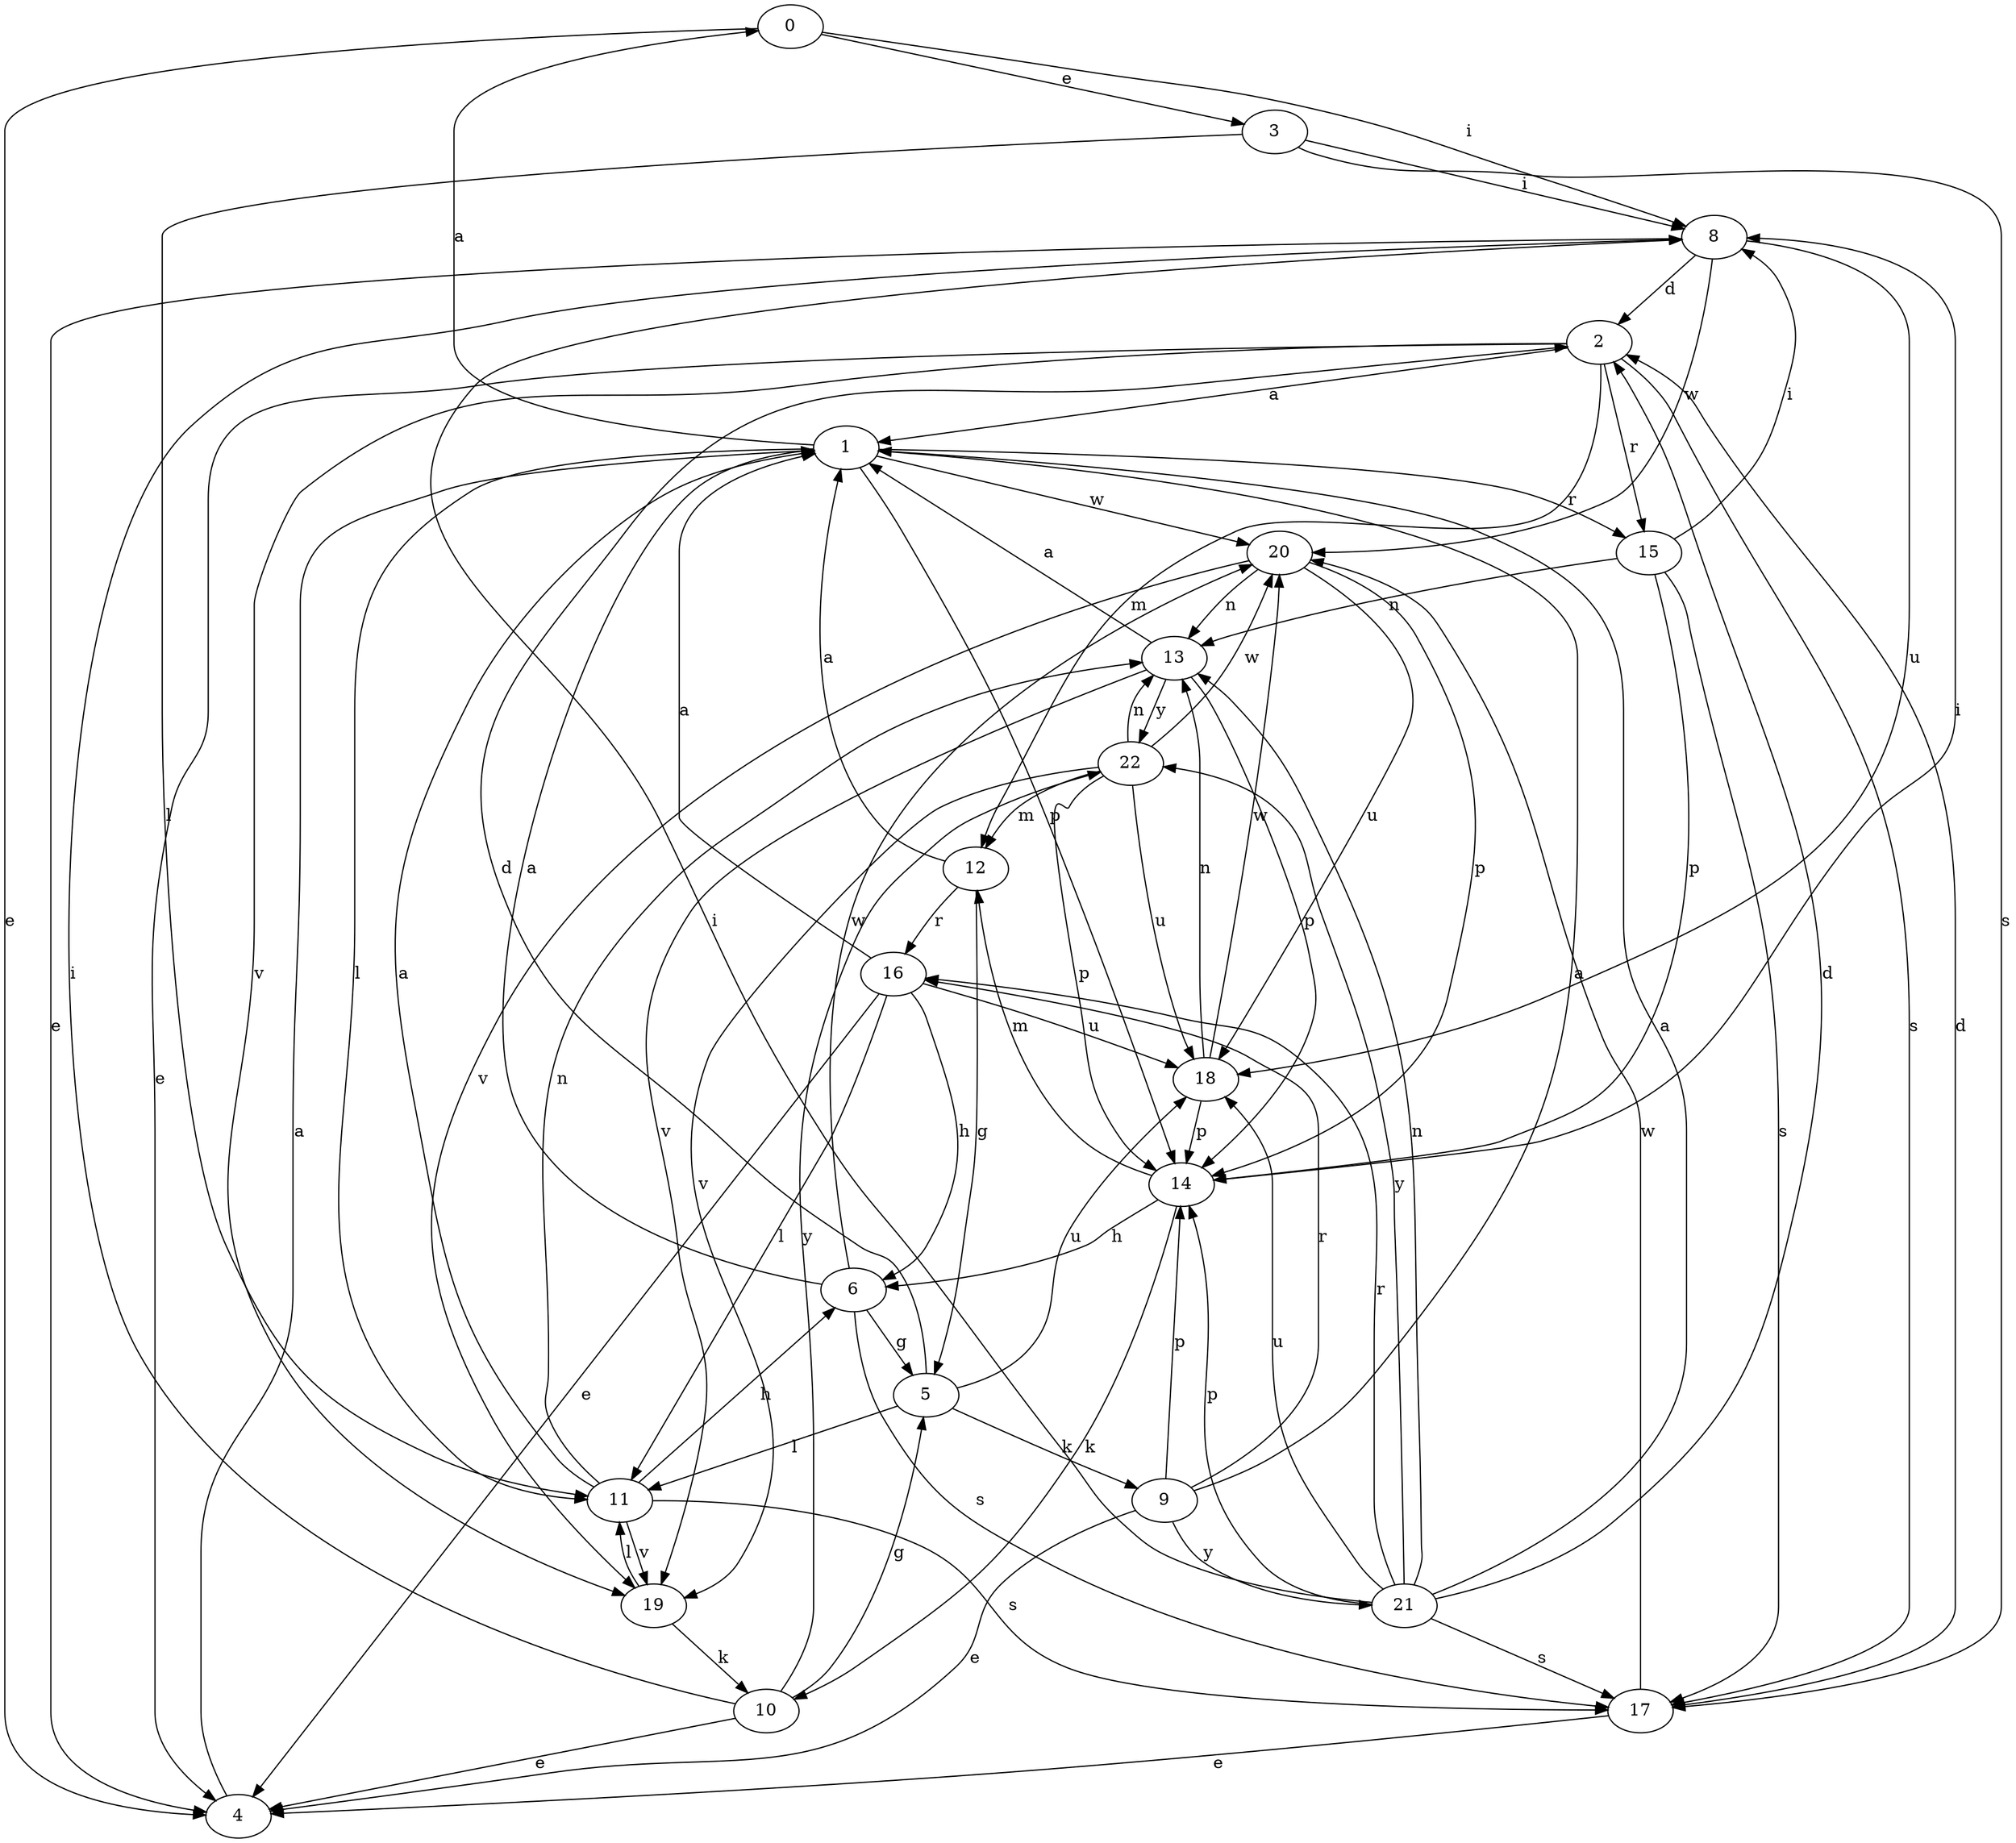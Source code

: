 strict digraph  {
0;
1;
2;
3;
4;
5;
6;
8;
9;
10;
11;
12;
13;
14;
15;
16;
17;
18;
19;
20;
21;
22;
0 -> 3  [label=e];
0 -> 4  [label=e];
0 -> 8  [label=i];
1 -> 0  [label=a];
1 -> 11  [label=l];
1 -> 14  [label=p];
1 -> 15  [label=r];
1 -> 20  [label=w];
2 -> 1  [label=a];
2 -> 4  [label=e];
2 -> 12  [label=m];
2 -> 15  [label=r];
2 -> 17  [label=s];
2 -> 19  [label=v];
3 -> 8  [label=i];
3 -> 11  [label=l];
3 -> 17  [label=s];
4 -> 1  [label=a];
5 -> 2  [label=d];
5 -> 9  [label=k];
5 -> 11  [label=l];
5 -> 18  [label=u];
6 -> 1  [label=a];
6 -> 5  [label=g];
6 -> 17  [label=s];
6 -> 20  [label=w];
8 -> 2  [label=d];
8 -> 4  [label=e];
8 -> 18  [label=u];
8 -> 20  [label=w];
9 -> 1  [label=a];
9 -> 4  [label=e];
9 -> 14  [label=p];
9 -> 16  [label=r];
9 -> 21  [label=y];
10 -> 4  [label=e];
10 -> 5  [label=g];
10 -> 8  [label=i];
10 -> 22  [label=y];
11 -> 1  [label=a];
11 -> 6  [label=h];
11 -> 13  [label=n];
11 -> 17  [label=s];
11 -> 19  [label=v];
12 -> 1  [label=a];
12 -> 5  [label=g];
12 -> 16  [label=r];
13 -> 1  [label=a];
13 -> 14  [label=p];
13 -> 19  [label=v];
13 -> 22  [label=y];
14 -> 6  [label=h];
14 -> 8  [label=i];
14 -> 10  [label=k];
14 -> 12  [label=m];
15 -> 8  [label=i];
15 -> 13  [label=n];
15 -> 14  [label=p];
15 -> 17  [label=s];
16 -> 1  [label=a];
16 -> 4  [label=e];
16 -> 6  [label=h];
16 -> 11  [label=l];
16 -> 18  [label=u];
17 -> 2  [label=d];
17 -> 4  [label=e];
17 -> 20  [label=w];
18 -> 13  [label=n];
18 -> 14  [label=p];
18 -> 20  [label=w];
19 -> 10  [label=k];
19 -> 11  [label=l];
20 -> 13  [label=n];
20 -> 14  [label=p];
20 -> 18  [label=u];
20 -> 19  [label=v];
21 -> 1  [label=a];
21 -> 2  [label=d];
21 -> 8  [label=i];
21 -> 13  [label=n];
21 -> 14  [label=p];
21 -> 16  [label=r];
21 -> 17  [label=s];
21 -> 18  [label=u];
21 -> 22  [label=y];
22 -> 12  [label=m];
22 -> 13  [label=n];
22 -> 14  [label=p];
22 -> 18  [label=u];
22 -> 19  [label=v];
22 -> 20  [label=w];
}
